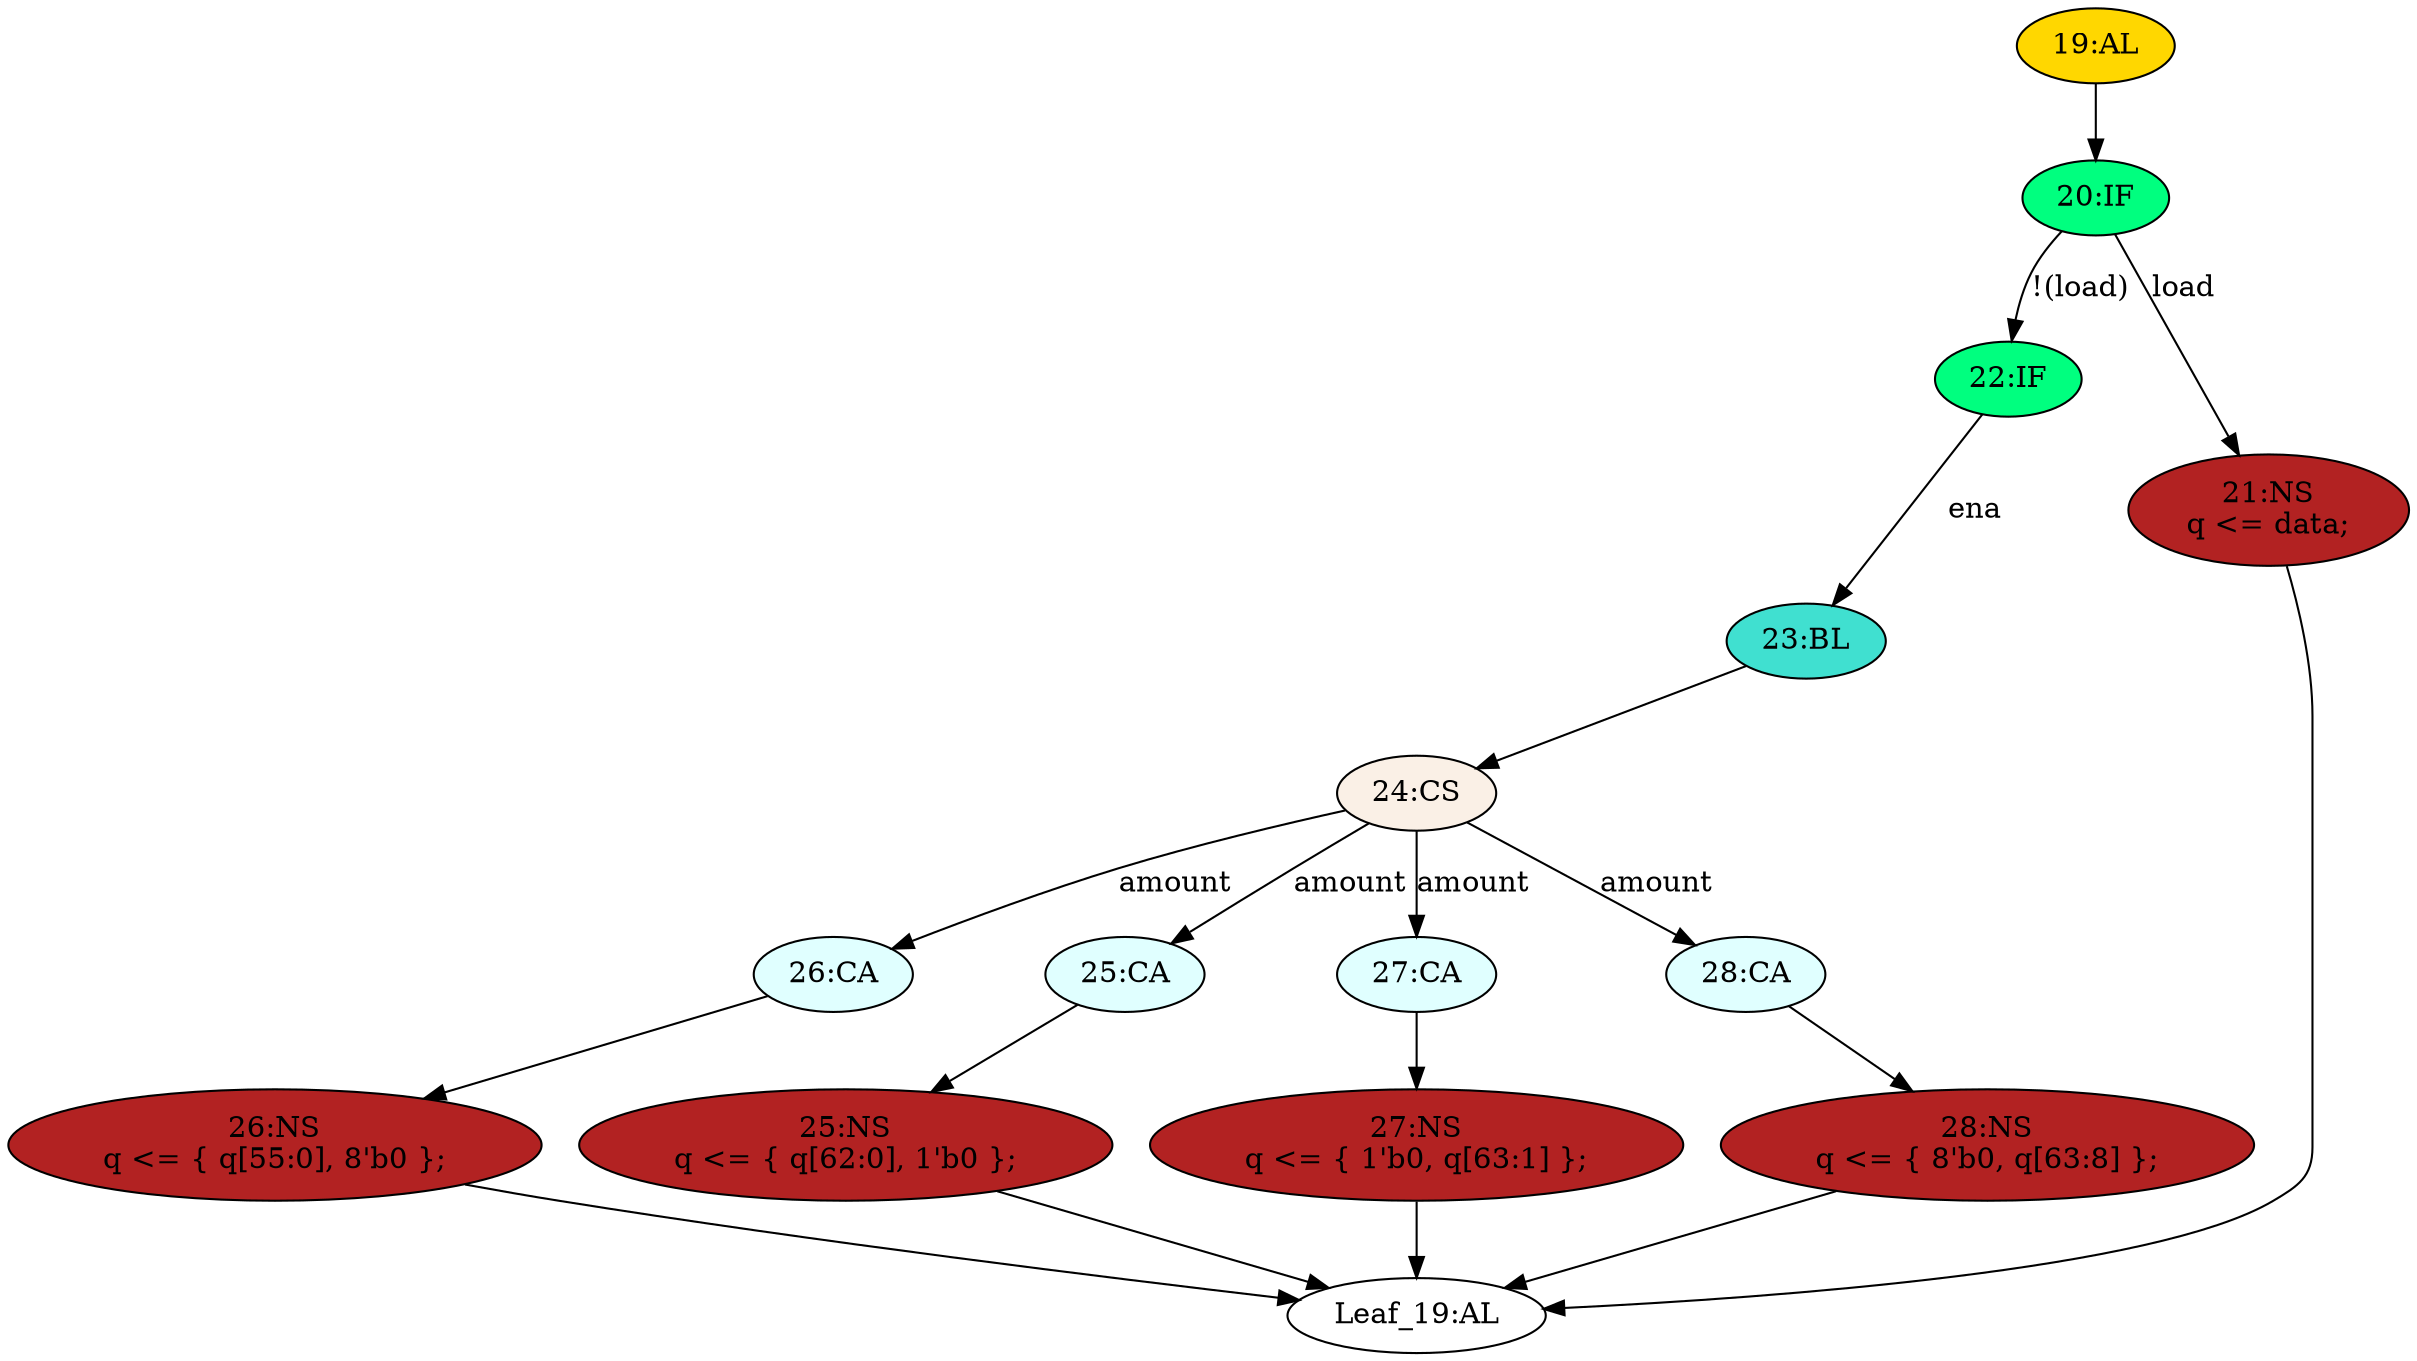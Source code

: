 strict digraph "" {
	node [label="\N"];
	"22:IF"	[ast="<pyverilog.vparser.ast.IfStatement object at 0x7f3e1f2987d0>",
		fillcolor=springgreen,
		label="22:IF",
		statements="[]",
		style=filled,
		typ=IfStatement];
	"23:BL"	[ast="<pyverilog.vparser.ast.Block object at 0x7f3e1f298950>",
		fillcolor=turquoise,
		label="23:BL",
		statements="[]",
		style=filled,
		typ=Block];
	"22:IF" -> "23:BL"	[cond="['ena']",
		label=ena,
		lineno=22];
	"26:CA"	[ast="<pyverilog.vparser.ast.Case object at 0x7f3e1f298d50>",
		fillcolor=lightcyan,
		label="26:CA",
		statements="[]",
		style=filled,
		typ=Case];
	"26:NS"	[ast="<pyverilog.vparser.ast.NonblockingSubstitution object at 0x7f3e1f298dd0>",
		fillcolor=firebrick,
		label="26:NS
q <= { q[55:0], 8'b0 };",
		statements="[<pyverilog.vparser.ast.NonblockingSubstitution object at 0x7f3e1f298dd0>]",
		style=filled,
		typ=NonblockingSubstitution];
	"26:CA" -> "26:NS"	[cond="[]",
		lineno=None];
	"25:CA"	[ast="<pyverilog.vparser.ast.Case object at 0x7f3e1f298a50>",
		fillcolor=lightcyan,
		label="25:CA",
		statements="[]",
		style=filled,
		typ=Case];
	"25:NS"	[ast="<pyverilog.vparser.ast.NonblockingSubstitution object at 0x7f3e1f298ad0>",
		fillcolor=firebrick,
		label="25:NS
q <= { q[62:0], 1'b0 };",
		statements="[<pyverilog.vparser.ast.NonblockingSubstitution object at 0x7f3e1f298ad0>]",
		style=filled,
		typ=NonblockingSubstitution];
	"25:CA" -> "25:NS"	[cond="[]",
		lineno=None];
	"28:NS"	[ast="<pyverilog.vparser.ast.NonblockingSubstitution object at 0x7f3e1f2a8450>",
		fillcolor=firebrick,
		label="28:NS
q <= { 8'b0, q[63:8] };",
		statements="[<pyverilog.vparser.ast.NonblockingSubstitution object at 0x7f3e1f2a8450>]",
		style=filled,
		typ=NonblockingSubstitution];
	"Leaf_19:AL"	[def_var="['q']",
		label="Leaf_19:AL"];
	"28:NS" -> "Leaf_19:AL"	[cond="[]",
		lineno=None];
	"19:AL"	[ast="<pyverilog.vparser.ast.Always object at 0x7f3e1f2a87d0>",
		clk_sens=True,
		fillcolor=gold,
		label="19:AL",
		sens="['clk']",
		statements="[]",
		style=filled,
		typ=Always,
		use_var="['load', 'ena', 'amount', 'data', 'q']"];
	"20:IF"	[ast="<pyverilog.vparser.ast.IfStatement object at 0x7f3e1f2a8910>",
		fillcolor=springgreen,
		label="20:IF",
		statements="[]",
		style=filled,
		typ=IfStatement];
	"19:AL" -> "20:IF"	[cond="[]",
		lineno=None];
	"20:IF" -> "22:IF"	[cond="['load']",
		label="!(load)",
		lineno=20];
	"21:NS"	[ast="<pyverilog.vparser.ast.NonblockingSubstitution object at 0x7f3e1f2a8950>",
		fillcolor=firebrick,
		label="21:NS
q <= data;",
		statements="[<pyverilog.vparser.ast.NonblockingSubstitution object at 0x7f3e1f2a8950>]",
		style=filled,
		typ=NonblockingSubstitution];
	"20:IF" -> "21:NS"	[cond="['load']",
		label=load,
		lineno=20];
	"25:NS" -> "Leaf_19:AL"	[cond="[]",
		lineno=None];
	"26:NS" -> "Leaf_19:AL"	[cond="[]",
		lineno=None];
	"24:CS"	[ast="<pyverilog.vparser.ast.CaseStatement object at 0x7f3e1f298990>",
		fillcolor=linen,
		label="24:CS",
		statements="[]",
		style=filled,
		typ=CaseStatement];
	"24:CS" -> "26:CA"	[cond="['amount']",
		label=amount,
		lineno=24];
	"24:CS" -> "25:CA"	[cond="['amount']",
		label=amount,
		lineno=24];
	"27:CA"	[ast="<pyverilog.vparser.ast.Case object at 0x7f3e1f2a8090>",
		fillcolor=lightcyan,
		label="27:CA",
		statements="[]",
		style=filled,
		typ=Case];
	"24:CS" -> "27:CA"	[cond="['amount']",
		label=amount,
		lineno=24];
	"28:CA"	[ast="<pyverilog.vparser.ast.Case object at 0x7f3e1f2a83d0>",
		fillcolor=lightcyan,
		label="28:CA",
		statements="[]",
		style=filled,
		typ=Case];
	"24:CS" -> "28:CA"	[cond="['amount']",
		label=amount,
		lineno=24];
	"27:NS"	[ast="<pyverilog.vparser.ast.NonblockingSubstitution object at 0x7f3e1f2a8110>",
		fillcolor=firebrick,
		label="27:NS
q <= { 1'b0, q[63:1] };",
		statements="[<pyverilog.vparser.ast.NonblockingSubstitution object at 0x7f3e1f2a8110>]",
		style=filled,
		typ=NonblockingSubstitution];
	"27:NS" -> "Leaf_19:AL"	[cond="[]",
		lineno=None];
	"27:CA" -> "27:NS"	[cond="[]",
		lineno=None];
	"28:CA" -> "28:NS"	[cond="[]",
		lineno=None];
	"23:BL" -> "24:CS"	[cond="[]",
		lineno=None];
	"21:NS" -> "Leaf_19:AL"	[cond="[]",
		lineno=None];
}

